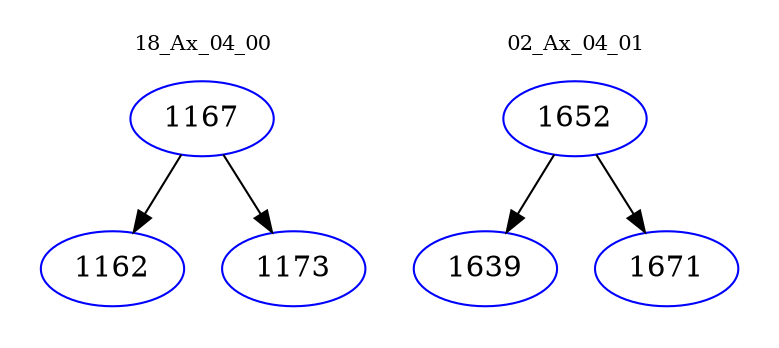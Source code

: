 digraph{
subgraph cluster_0 {
color = white
label = "18_Ax_04_00";
fontsize=10;
T0_1167 [label="1167", color="blue"]
T0_1167 -> T0_1162 [color="black"]
T0_1162 [label="1162", color="blue"]
T0_1167 -> T0_1173 [color="black"]
T0_1173 [label="1173", color="blue"]
}
subgraph cluster_1 {
color = white
label = "02_Ax_04_01";
fontsize=10;
T1_1652 [label="1652", color="blue"]
T1_1652 -> T1_1639 [color="black"]
T1_1639 [label="1639", color="blue"]
T1_1652 -> T1_1671 [color="black"]
T1_1671 [label="1671", color="blue"]
}
}
